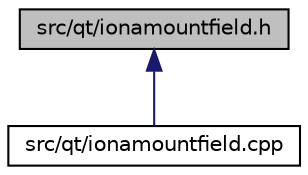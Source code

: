 digraph "src/qt/ionamountfield.h"
{
  edge [fontname="Helvetica",fontsize="10",labelfontname="Helvetica",labelfontsize="10"];
  node [fontname="Helvetica",fontsize="10",shape=record];
  Node24 [label="src/qt/ionamountfield.h",height=0.2,width=0.4,color="black", fillcolor="grey75", style="filled", fontcolor="black"];
  Node24 -> Node25 [dir="back",color="midnightblue",fontsize="10",style="solid",fontname="Helvetica"];
  Node25 [label="src/qt/ionamountfield.cpp",height=0.2,width=0.4,color="black", fillcolor="white", style="filled",URL="$d7/d3b/ionamountfield_8cpp.html"];
}
